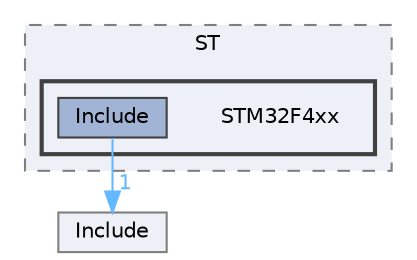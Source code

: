 digraph "Drivers/CMSIS/Device/ST/STM32F4xx"
{
 // LATEX_PDF_SIZE
  bgcolor="transparent";
  edge [fontname=Helvetica,fontsize=10,labelfontname=Helvetica,labelfontsize=10];
  node [fontname=Helvetica,fontsize=10,shape=box,height=0.2,width=0.4];
  compound=true
  subgraph clusterdir_ea9cefa8af0ea91d7388c22d57deabc7 {
    graph [ bgcolor="#edf0f7", pencolor="grey50", label="ST", fontname=Helvetica,fontsize=10 style="filled,dashed", URL="dir_ea9cefa8af0ea91d7388c22d57deabc7.html",tooltip=""]
  subgraph clusterdir_e960970896f0528bcce5c2af1fd987f8 {
    graph [ bgcolor="#edf0f7", pencolor="grey25", label="", fontname=Helvetica,fontsize=10 style="filled,bold", URL="dir_e960970896f0528bcce5c2af1fd987f8.html",tooltip=""]
    dir_e960970896f0528bcce5c2af1fd987f8 [shape=plaintext, label="STM32F4xx"];
  dir_2e854220bf8b279e35f836b7c95c83f7 [label="Include", fillcolor="#a2b4d6", color="grey25", style="filled", URL="dir_2e854220bf8b279e35f836b7c95c83f7.html",tooltip=""];
  }
  }
  dir_5d6a8c3e4e61116f4938be35d8adfd18 [label="Include", fillcolor="#edf0f7", color="grey50", style="filled", URL="dir_5d6a8c3e4e61116f4938be35d8adfd18.html",tooltip=""];
  dir_2e854220bf8b279e35f836b7c95c83f7->dir_5d6a8c3e4e61116f4938be35d8adfd18 [headlabel="1", labeldistance=1.5 headhref="dir_000012_000013.html" href="dir_000012_000013.html" color="steelblue1" fontcolor="steelblue1"];
}
